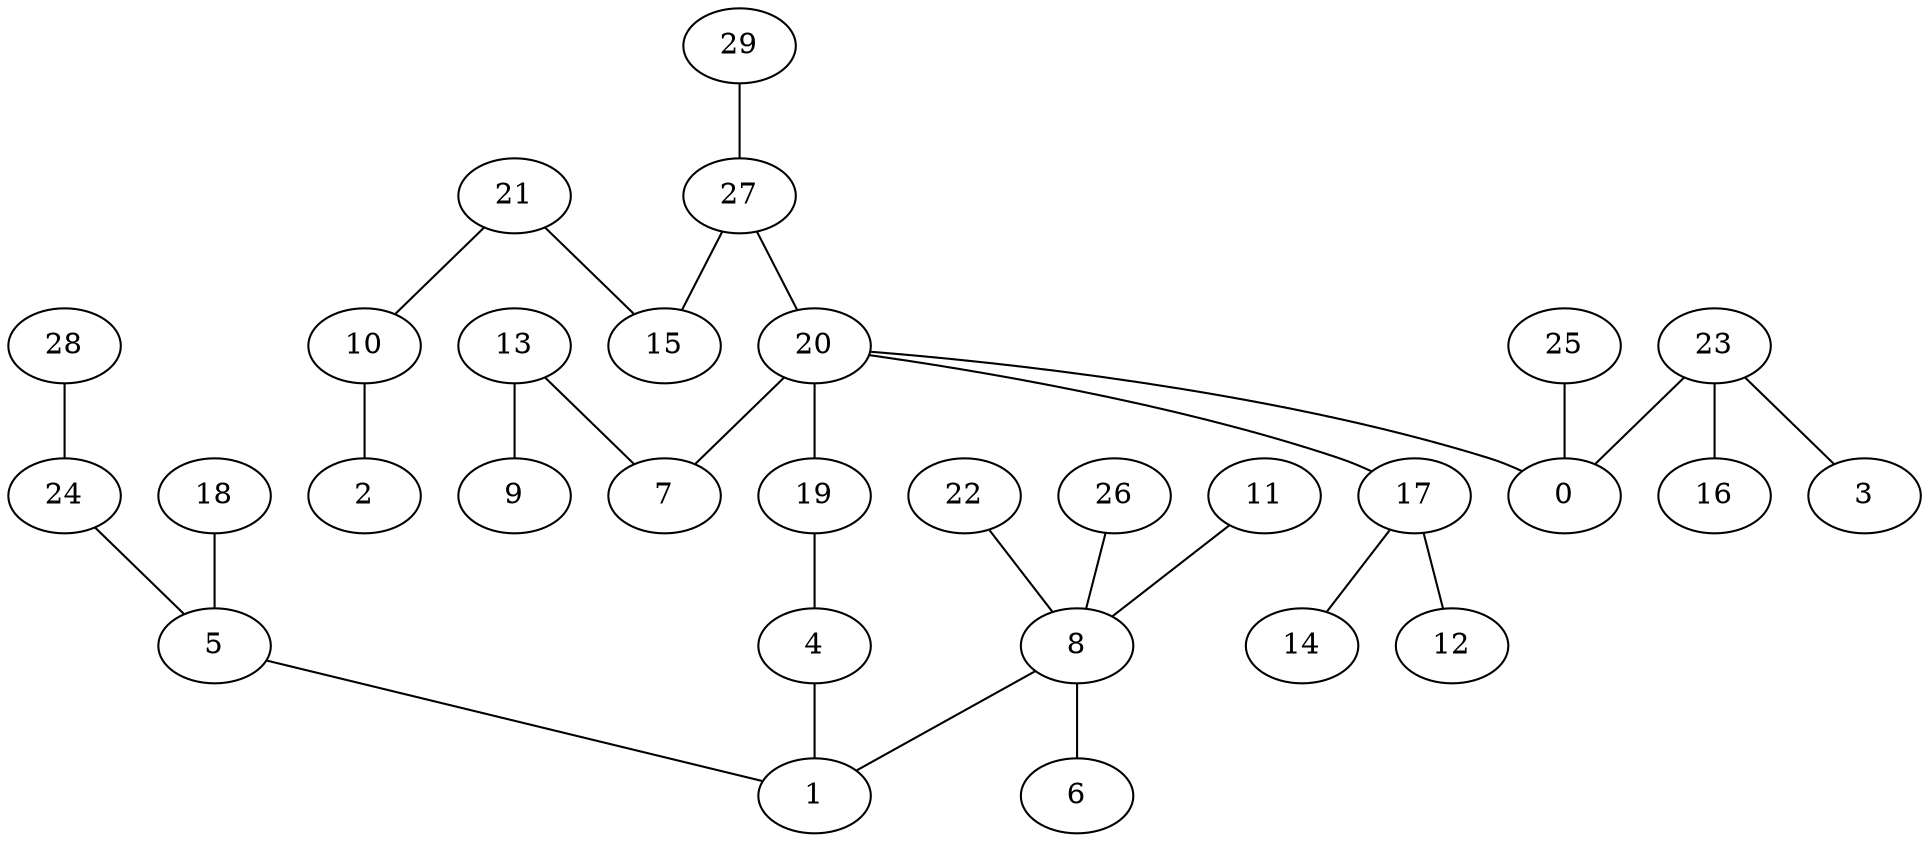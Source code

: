 graph {
0  [Label = "0 (0.00)"]
1  [Label = "1 (0.00)"]
2  [Label = "2 (0.00)"]
3  [Label = "3 (0.00)"]
4  [Label = "4 (0.00)"]
5  [Label = "5 (0.00)"]
6  [Label = "6 (0.00)"]
7  [Label = "7 (0.00)"]
8  [Label = "8 (0.00)"]
9  [Label = "9 (0.00)"]
10  [Label = "10 (0.00)"]
11  [Label = "11 (0.00)"]
12  [Label = "12 (0.00)"]
13  [Label = "13 (0.00)"]
14  [Label = "14 (0.00)"]
15  [Label = "15 (0.00)"]
16  [Label = "16 (0.00)"]
17  [Label = "17 (0.00)"]
18  [Label = "18 (0.00)"]
19  [Label = "19 (0.00)"]
20  [Label = "20 (0.00)"]
21  [Label = "21 (0.00)"]
22  [Label = "22 (0.00)"]
23  [Label = "23 (0.00)"]
24  [Label = "24 (0.00)"]
25  [Label = "25 (0.00)"]
26  [Label = "26 (0.00)"]
27  [Label = "27 (0.00)"]
28  [Label = "28 (0.00)"]
29  [Label = "29 (0.00)"]

22--8  [Label = "165.51"]
24--5  [Label = "148.52"]
20--7  [Label = "105.71"]
10--2  [Label = "100.71"]
29--27  [Label = "99.03"]
28--24  [Label = "76.75"]
21--10  [Label = "59.61"]
18--5  [Label = "55.75"]
17--14  [Label = "51.51"]
26--8  [Label = "39.29"]
19--4  [Label = "37.87"]
21--15  [Label = "34.85"]
8--6  [Label = "34.79"]
13--7  [Label = "34.52"]
20--0  [Label = "33.66"]
23--16  [Label = "32.56"]
5--1  [Label = "29.10"]
23--0  [Label = "27.65"]
25--0  [Label = "25.72"]
11--8  [Label = "24.90"]
13--9  [Label = "24.02"]
20--19  [Label = "20.79"]
20--17  [Label = "15.86"]
27--15  [Label = "13.35"]
8--1  [Label = "12.08"]
4--1  [Label = "11.36"]
17--12  [Label = "4.21"]
27--20  [Label = "2.93"]
23--3  [Label = "1.52"]
}
